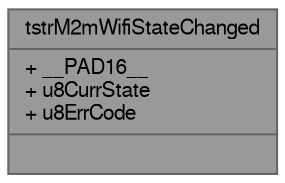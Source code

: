 digraph "tstrM2mWifiStateChanged"
{
 // LATEX_PDF_SIZE
  bgcolor="transparent";
  edge [fontname=FreeSans,fontsize=10,labelfontname=FreeSans,labelfontsize=10];
  node [fontname=FreeSans,fontsize=10,shape=box,height=0.2,width=0.4];
  Node1 [shape=record,label="{tstrM2mWifiStateChanged\n|+ __PAD16__\l+ u8CurrState\l+ u8ErrCode\l|}",height=0.2,width=0.4,color="gray40", fillcolor="grey60", style="filled", fontcolor="black",tooltip="Wi-Fi Connection State."];
}
